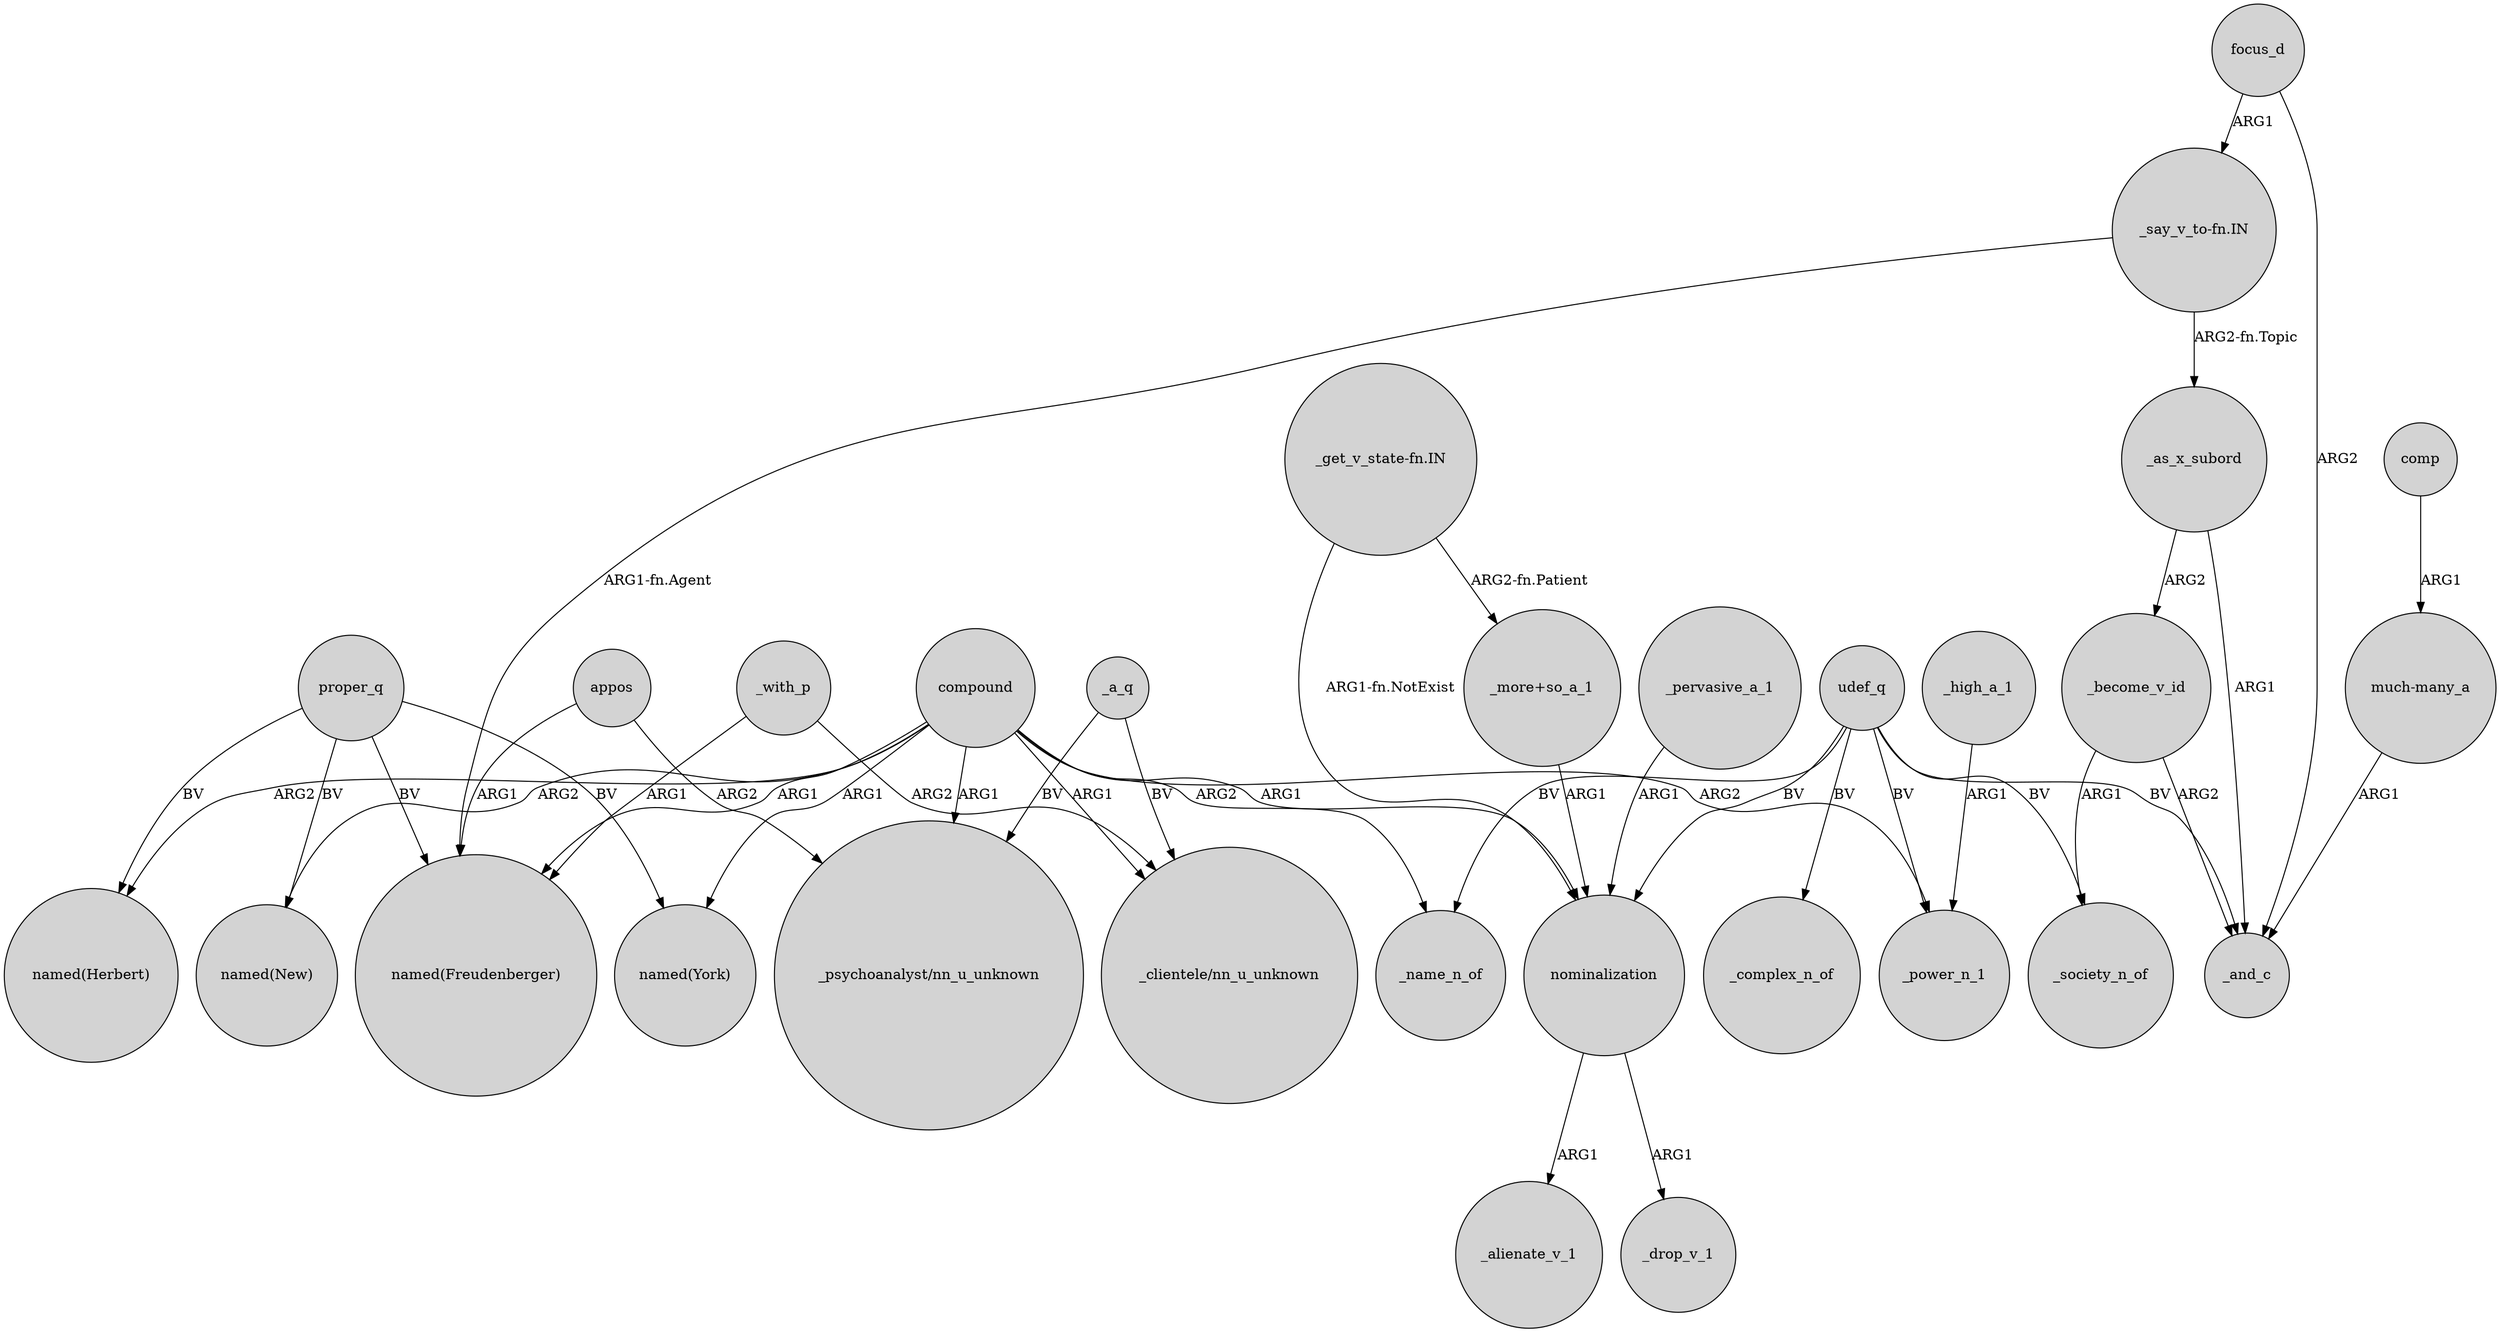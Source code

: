 digraph {
	node [shape=circle style=filled]
	compound -> "named(New)" [label=ARG2]
	compound -> _name_n_of [label=ARG2]
	"_get_v_state-fn.IN" -> nominalization [label="ARG1-fn.NotExist"]
	_become_v_id -> _society_n_of [label=ARG1]
	proper_q -> "named(New)" [label=BV]
	proper_q -> "named(Herbert)" [label=BV]
	"_get_v_state-fn.IN" -> "_more+so_a_1" [label="ARG2-fn.Patient"]
	appos -> "named(Freudenberger)" [label=ARG1]
	_become_v_id -> _and_c [label=ARG2]
	_pervasive_a_1 -> nominalization [label=ARG1]
	udef_q -> _complex_n_of [label=BV]
	"much-many_a" -> _and_c [label=ARG1]
	focus_d -> _and_c [label=ARG2]
	nominalization -> _alienate_v_1 [label=ARG1]
	compound -> "named(York)" [label=ARG1]
	_as_x_subord -> _and_c [label=ARG1]
	comp -> "much-many_a" [label=ARG1]
	compound -> "named(Freudenberger)" [label=ARG1]
	compound -> "_clientele/nn_u_unknown" [label=ARG1]
	appos -> "_psychoanalyst/nn_u_unknown" [label=ARG2]
	nominalization -> _drop_v_1 [label=ARG1]
	_high_a_1 -> _power_n_1 [label=ARG1]
	compound -> _power_n_1 [label=ARG2]
	_a_q -> "_psychoanalyst/nn_u_unknown" [label=BV]
	"_say_v_to-fn.IN" -> _as_x_subord [label="ARG2-fn.Topic"]
	_a_q -> "_clientele/nn_u_unknown" [label=BV]
	_as_x_subord -> _become_v_id [label=ARG2]
	udef_q -> nominalization [label=BV]
	udef_q -> _society_n_of [label=BV]
	_with_p -> "named(Freudenberger)" [label=ARG1]
	"_say_v_to-fn.IN" -> "named(Freudenberger)" [label="ARG1-fn.Agent"]
	"_more+so_a_1" -> nominalization [label=ARG1]
	proper_q -> "named(York)" [label=BV]
	udef_q -> _and_c [label=BV]
	compound -> "named(Herbert)" [label=ARG2]
	compound -> "_psychoanalyst/nn_u_unknown" [label=ARG1]
	compound -> nominalization [label=ARG1]
	udef_q -> _power_n_1 [label=BV]
	udef_q -> _name_n_of [label=BV]
	_with_p -> "_clientele/nn_u_unknown" [label=ARG2]
	proper_q -> "named(Freudenberger)" [label=BV]
	focus_d -> "_say_v_to-fn.IN" [label=ARG1]
}
